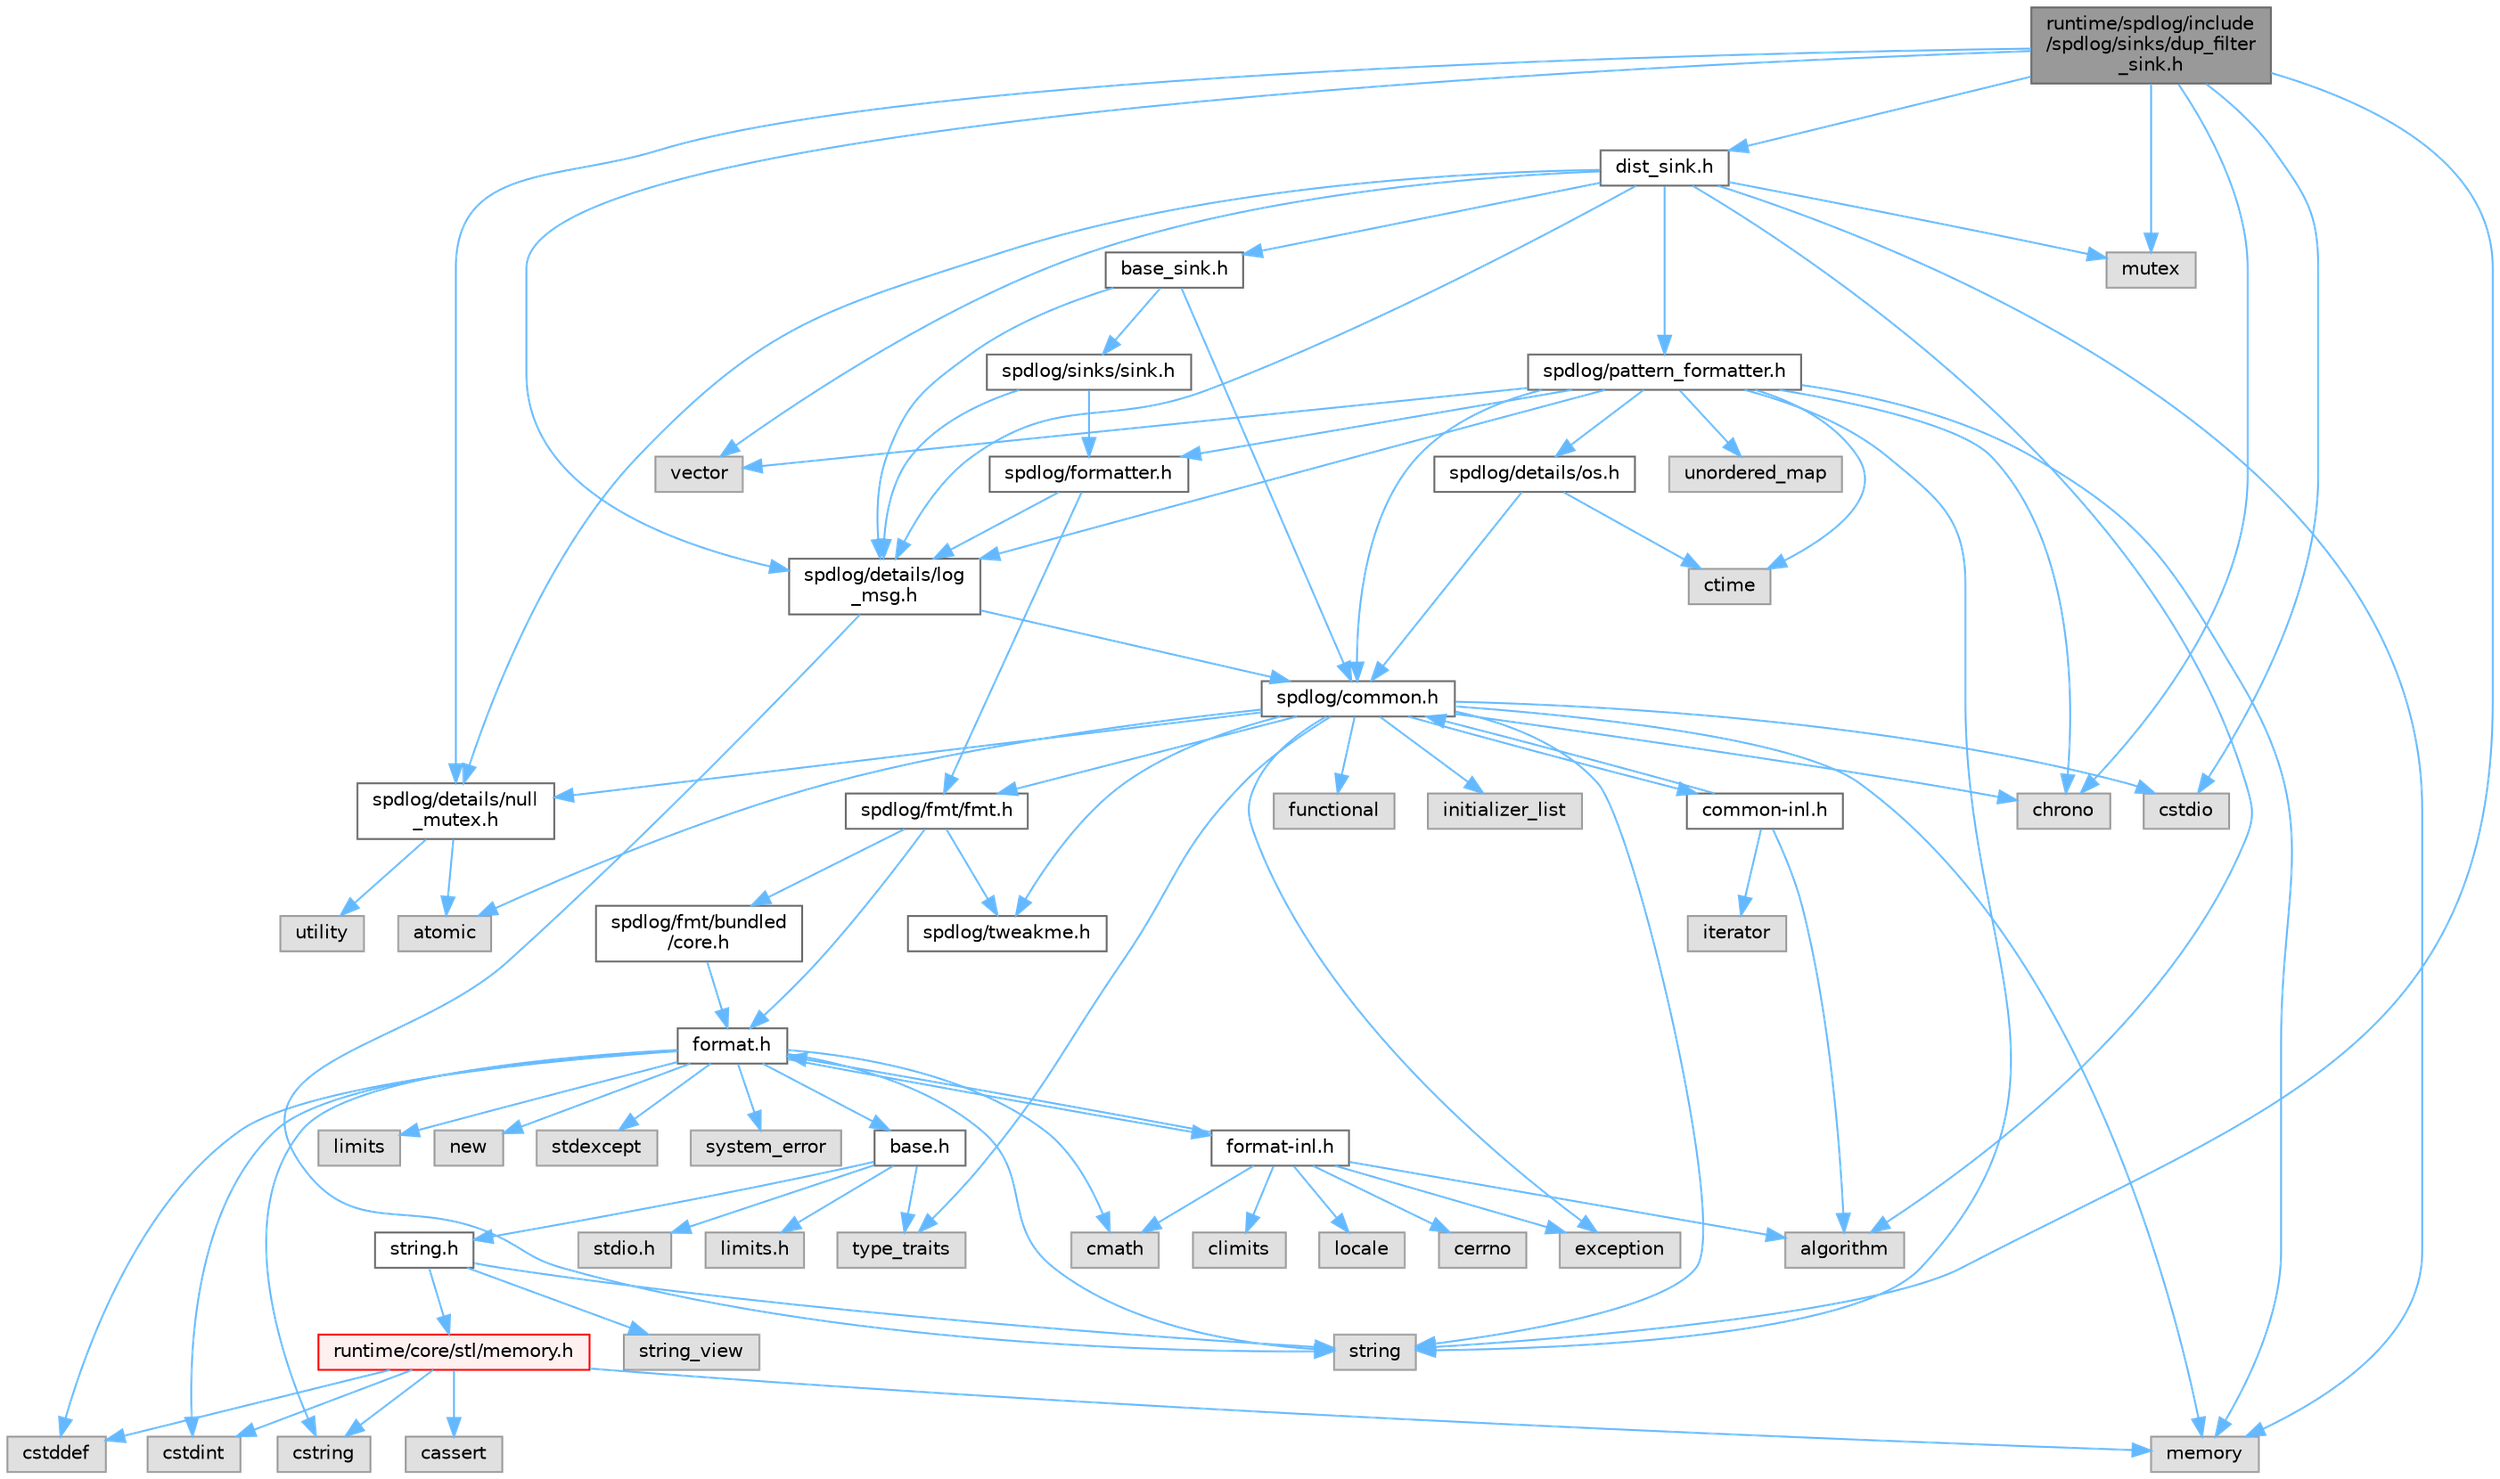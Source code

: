 digraph "runtime/spdlog/include/spdlog/sinks/dup_filter_sink.h"
{
 // LATEX_PDF_SIZE
  bgcolor="transparent";
  edge [fontname=Helvetica,fontsize=10,labelfontname=Helvetica,labelfontsize=10];
  node [fontname=Helvetica,fontsize=10,shape=box,height=0.2,width=0.4];
  Node1 [id="Node000001",label="runtime/spdlog/include\l/spdlog/sinks/dup_filter\l_sink.h",height=0.2,width=0.4,color="gray40", fillcolor="grey60", style="filled", fontcolor="black",tooltip=" "];
  Node1 -> Node2 [id="edge89_Node000001_Node000002",color="steelblue1",style="solid",tooltip=" "];
  Node2 [id="Node000002",label="dist_sink.h",height=0.2,width=0.4,color="grey40", fillcolor="white", style="filled",URL="$dist__sink_8h.html",tooltip=" "];
  Node2 -> Node3 [id="edge90_Node000002_Node000003",color="steelblue1",style="solid",tooltip=" "];
  Node3 [id="Node000003",label="base_sink.h",height=0.2,width=0.4,color="grey40", fillcolor="white", style="filled",URL="$base__sink_8h.html",tooltip=" "];
  Node3 -> Node4 [id="edge91_Node000003_Node000004",color="steelblue1",style="solid",tooltip=" "];
  Node4 [id="Node000004",label="spdlog/common.h",height=0.2,width=0.4,color="grey40", fillcolor="white", style="filled",URL="$common_8h.html",tooltip=" "];
  Node4 -> Node5 [id="edge92_Node000004_Node000005",color="steelblue1",style="solid",tooltip=" "];
  Node5 [id="Node000005",label="spdlog/details/null\l_mutex.h",height=0.2,width=0.4,color="grey40", fillcolor="white", style="filled",URL="$null__mutex_8h.html",tooltip=" "];
  Node5 -> Node6 [id="edge93_Node000005_Node000006",color="steelblue1",style="solid",tooltip=" "];
  Node6 [id="Node000006",label="atomic",height=0.2,width=0.4,color="grey60", fillcolor="#E0E0E0", style="filled",tooltip=" "];
  Node5 -> Node7 [id="edge94_Node000005_Node000007",color="steelblue1",style="solid",tooltip=" "];
  Node7 [id="Node000007",label="utility",height=0.2,width=0.4,color="grey60", fillcolor="#E0E0E0", style="filled",tooltip=" "];
  Node4 -> Node8 [id="edge95_Node000004_Node000008",color="steelblue1",style="solid",tooltip=" "];
  Node8 [id="Node000008",label="spdlog/tweakme.h",height=0.2,width=0.4,color="grey40", fillcolor="white", style="filled",URL="$tweakme_8h.html",tooltip=" "];
  Node4 -> Node6 [id="edge96_Node000004_Node000006",color="steelblue1",style="solid",tooltip=" "];
  Node4 -> Node9 [id="edge97_Node000004_Node000009",color="steelblue1",style="solid",tooltip=" "];
  Node9 [id="Node000009",label="chrono",height=0.2,width=0.4,color="grey60", fillcolor="#E0E0E0", style="filled",tooltip=" "];
  Node4 -> Node10 [id="edge98_Node000004_Node000010",color="steelblue1",style="solid",tooltip=" "];
  Node10 [id="Node000010",label="cstdio",height=0.2,width=0.4,color="grey60", fillcolor="#E0E0E0", style="filled",tooltip=" "];
  Node4 -> Node11 [id="edge99_Node000004_Node000011",color="steelblue1",style="solid",tooltip=" "];
  Node11 [id="Node000011",label="exception",height=0.2,width=0.4,color="grey60", fillcolor="#E0E0E0", style="filled",tooltip=" "];
  Node4 -> Node12 [id="edge100_Node000004_Node000012",color="steelblue1",style="solid",tooltip=" "];
  Node12 [id="Node000012",label="functional",height=0.2,width=0.4,color="grey60", fillcolor="#E0E0E0", style="filled",tooltip=" "];
  Node4 -> Node13 [id="edge101_Node000004_Node000013",color="steelblue1",style="solid",tooltip=" "];
  Node13 [id="Node000013",label="initializer_list",height=0.2,width=0.4,color="grey60", fillcolor="#E0E0E0", style="filled",tooltip=" "];
  Node4 -> Node14 [id="edge102_Node000004_Node000014",color="steelblue1",style="solid",tooltip=" "];
  Node14 [id="Node000014",label="memory",height=0.2,width=0.4,color="grey60", fillcolor="#E0E0E0", style="filled",tooltip=" "];
  Node4 -> Node15 [id="edge103_Node000004_Node000015",color="steelblue1",style="solid",tooltip=" "];
  Node15 [id="Node000015",label="string",height=0.2,width=0.4,color="grey60", fillcolor="#E0E0E0", style="filled",tooltip=" "];
  Node4 -> Node16 [id="edge104_Node000004_Node000016",color="steelblue1",style="solid",tooltip=" "];
  Node16 [id="Node000016",label="type_traits",height=0.2,width=0.4,color="grey60", fillcolor="#E0E0E0", style="filled",tooltip=" "];
  Node4 -> Node17 [id="edge105_Node000004_Node000017",color="steelblue1",style="solid",tooltip=" "];
  Node17 [id="Node000017",label="spdlog/fmt/fmt.h",height=0.2,width=0.4,color="grey40", fillcolor="white", style="filled",URL="$fmt_8h.html",tooltip=" "];
  Node17 -> Node8 [id="edge106_Node000017_Node000008",color="steelblue1",style="solid",tooltip=" "];
  Node17 -> Node18 [id="edge107_Node000017_Node000018",color="steelblue1",style="solid",tooltip=" "];
  Node18 [id="Node000018",label="spdlog/fmt/bundled\l/core.h",height=0.2,width=0.4,color="grey40", fillcolor="white", style="filled",URL="$core_8h.html",tooltip=" "];
  Node18 -> Node19 [id="edge108_Node000018_Node000019",color="steelblue1",style="solid",tooltip=" "];
  Node19 [id="Node000019",label="format.h",height=0.2,width=0.4,color="grey40", fillcolor="white", style="filled",URL="$spdlog_2include_2spdlog_2fmt_2bundled_2format_8h.html",tooltip=" "];
  Node19 -> Node20 [id="edge109_Node000019_Node000020",color="steelblue1",style="solid",tooltip=" "];
  Node20 [id="Node000020",label="base.h",height=0.2,width=0.4,color="grey40", fillcolor="white", style="filled",URL="$base_8h.html",tooltip=" "];
  Node20 -> Node21 [id="edge110_Node000020_Node000021",color="steelblue1",style="solid",tooltip=" "];
  Node21 [id="Node000021",label="limits.h",height=0.2,width=0.4,color="grey60", fillcolor="#E0E0E0", style="filled",tooltip=" "];
  Node20 -> Node22 [id="edge111_Node000020_Node000022",color="steelblue1",style="solid",tooltip=" "];
  Node22 [id="Node000022",label="stdio.h",height=0.2,width=0.4,color="grey60", fillcolor="#E0E0E0", style="filled",tooltip=" "];
  Node20 -> Node23 [id="edge112_Node000020_Node000023",color="steelblue1",style="solid",tooltip=" "];
  Node23 [id="Node000023",label="string.h",height=0.2,width=0.4,color="grey40", fillcolor="white", style="filled",URL="$string_8h.html",tooltip=" "];
  Node23 -> Node15 [id="edge113_Node000023_Node000015",color="steelblue1",style="solid",tooltip=" "];
  Node23 -> Node24 [id="edge114_Node000023_Node000024",color="steelblue1",style="solid",tooltip=" "];
  Node24 [id="Node000024",label="string_view",height=0.2,width=0.4,color="grey60", fillcolor="#E0E0E0", style="filled",tooltip=" "];
  Node23 -> Node25 [id="edge115_Node000023_Node000025",color="steelblue1",style="solid",tooltip=" "];
  Node25 [id="Node000025",label="runtime/core/stl/memory.h",height=0.2,width=0.4,color="red", fillcolor="#FFF0F0", style="filled",URL="$core_2stl_2memory_8h.html",tooltip=" "];
  Node25 -> Node26 [id="edge116_Node000025_Node000026",color="steelblue1",style="solid",tooltip=" "];
  Node26 [id="Node000026",label="cstddef",height=0.2,width=0.4,color="grey60", fillcolor="#E0E0E0", style="filled",tooltip=" "];
  Node25 -> Node27 [id="edge117_Node000025_Node000027",color="steelblue1",style="solid",tooltip=" "];
  Node27 [id="Node000027",label="cstdint",height=0.2,width=0.4,color="grey60", fillcolor="#E0E0E0", style="filled",tooltip=" "];
  Node25 -> Node28 [id="edge118_Node000025_Node000028",color="steelblue1",style="solid",tooltip=" "];
  Node28 [id="Node000028",label="cassert",height=0.2,width=0.4,color="grey60", fillcolor="#E0E0E0", style="filled",tooltip=" "];
  Node25 -> Node14 [id="edge119_Node000025_Node000014",color="steelblue1",style="solid",tooltip=" "];
  Node25 -> Node29 [id="edge120_Node000025_Node000029",color="steelblue1",style="solid",tooltip=" "];
  Node29 [id="Node000029",label="cstring",height=0.2,width=0.4,color="grey60", fillcolor="#E0E0E0", style="filled",tooltip=" "];
  Node20 -> Node16 [id="edge121_Node000020_Node000016",color="steelblue1",style="solid",tooltip=" "];
  Node19 -> Node167 [id="edge122_Node000019_Node000167",color="steelblue1",style="solid",tooltip=" "];
  Node167 [id="Node000167",label="cmath",height=0.2,width=0.4,color="grey60", fillcolor="#E0E0E0", style="filled",tooltip=" "];
  Node19 -> Node26 [id="edge123_Node000019_Node000026",color="steelblue1",style="solid",tooltip=" "];
  Node19 -> Node27 [id="edge124_Node000019_Node000027",color="steelblue1",style="solid",tooltip=" "];
  Node19 -> Node29 [id="edge125_Node000019_Node000029",color="steelblue1",style="solid",tooltip=" "];
  Node19 -> Node168 [id="edge126_Node000019_Node000168",color="steelblue1",style="solid",tooltip=" "];
  Node168 [id="Node000168",label="limits",height=0.2,width=0.4,color="grey60", fillcolor="#E0E0E0", style="filled",tooltip=" "];
  Node19 -> Node65 [id="edge127_Node000019_Node000065",color="steelblue1",style="solid",tooltip=" "];
  Node65 [id="Node000065",label="new",height=0.2,width=0.4,color="grey60", fillcolor="#E0E0E0", style="filled",tooltip=" "];
  Node19 -> Node169 [id="edge128_Node000019_Node000169",color="steelblue1",style="solid",tooltip=" "];
  Node169 [id="Node000169",label="stdexcept",height=0.2,width=0.4,color="grey60", fillcolor="#E0E0E0", style="filled",tooltip=" "];
  Node19 -> Node15 [id="edge129_Node000019_Node000015",color="steelblue1",style="solid",tooltip=" "];
  Node19 -> Node170 [id="edge130_Node000019_Node000170",color="steelblue1",style="solid",tooltip=" "];
  Node170 [id="Node000170",label="system_error",height=0.2,width=0.4,color="grey60", fillcolor="#E0E0E0", style="filled",tooltip=" "];
  Node19 -> Node171 [id="edge131_Node000019_Node000171",color="steelblue1",style="solid",tooltip=" "];
  Node171 [id="Node000171",label="format-inl.h",height=0.2,width=0.4,color="grey40", fillcolor="white", style="filled",URL="$format-inl_8h.html",tooltip=" "];
  Node171 -> Node172 [id="edge132_Node000171_Node000172",color="steelblue1",style="solid",tooltip=" "];
  Node172 [id="Node000172",label="algorithm",height=0.2,width=0.4,color="grey60", fillcolor="#E0E0E0", style="filled",tooltip=" "];
  Node171 -> Node173 [id="edge133_Node000171_Node000173",color="steelblue1",style="solid",tooltip=" "];
  Node173 [id="Node000173",label="cerrno",height=0.2,width=0.4,color="grey60", fillcolor="#E0E0E0", style="filled",tooltip=" "];
  Node171 -> Node174 [id="edge134_Node000171_Node000174",color="steelblue1",style="solid",tooltip=" "];
  Node174 [id="Node000174",label="climits",height=0.2,width=0.4,color="grey60", fillcolor="#E0E0E0", style="filled",tooltip=" "];
  Node171 -> Node167 [id="edge135_Node000171_Node000167",color="steelblue1",style="solid",tooltip=" "];
  Node171 -> Node11 [id="edge136_Node000171_Node000011",color="steelblue1",style="solid",tooltip=" "];
  Node171 -> Node19 [id="edge137_Node000171_Node000019",color="steelblue1",style="solid",tooltip=" "];
  Node171 -> Node175 [id="edge138_Node000171_Node000175",color="steelblue1",style="solid",tooltip=" "];
  Node175 [id="Node000175",label="locale",height=0.2,width=0.4,color="grey60", fillcolor="#E0E0E0", style="filled",tooltip=" "];
  Node17 -> Node19 [id="edge139_Node000017_Node000019",color="steelblue1",style="solid",tooltip=" "];
  Node4 -> Node176 [id="edge140_Node000004_Node000176",color="steelblue1",style="solid",tooltip=" "];
  Node176 [id="Node000176",label="common-inl.h",height=0.2,width=0.4,color="grey40", fillcolor="white", style="filled",URL="$common-inl_8h.html",tooltip=" "];
  Node176 -> Node4 [id="edge141_Node000176_Node000004",color="steelblue1",style="solid",tooltip=" "];
  Node176 -> Node172 [id="edge142_Node000176_Node000172",color="steelblue1",style="solid",tooltip=" "];
  Node176 -> Node177 [id="edge143_Node000176_Node000177",color="steelblue1",style="solid",tooltip=" "];
  Node177 [id="Node000177",label="iterator",height=0.2,width=0.4,color="grey60", fillcolor="#E0E0E0", style="filled",tooltip=" "];
  Node3 -> Node178 [id="edge144_Node000003_Node000178",color="steelblue1",style="solid",tooltip=" "];
  Node178 [id="Node000178",label="spdlog/details/log\l_msg.h",height=0.2,width=0.4,color="grey40", fillcolor="white", style="filled",URL="$log__msg_8h.html",tooltip=" "];
  Node178 -> Node4 [id="edge145_Node000178_Node000004",color="steelblue1",style="solid",tooltip=" "];
  Node178 -> Node15 [id="edge146_Node000178_Node000015",color="steelblue1",style="solid",tooltip=" "];
  Node3 -> Node179 [id="edge147_Node000003_Node000179",color="steelblue1",style="solid",tooltip=" "];
  Node179 [id="Node000179",label="spdlog/sinks/sink.h",height=0.2,width=0.4,color="grey40", fillcolor="white", style="filled",URL="$sink_8h.html",tooltip=" "];
  Node179 -> Node178 [id="edge148_Node000179_Node000178",color="steelblue1",style="solid",tooltip=" "];
  Node179 -> Node180 [id="edge149_Node000179_Node000180",color="steelblue1",style="solid",tooltip=" "];
  Node180 [id="Node000180",label="spdlog/formatter.h",height=0.2,width=0.4,color="grey40", fillcolor="white", style="filled",URL="$formatter_8h.html",tooltip=" "];
  Node180 -> Node178 [id="edge150_Node000180_Node000178",color="steelblue1",style="solid",tooltip=" "];
  Node180 -> Node17 [id="edge151_Node000180_Node000017",color="steelblue1",style="solid",tooltip=" "];
  Node2 -> Node178 [id="edge152_Node000002_Node000178",color="steelblue1",style="solid",tooltip=" "];
  Node2 -> Node5 [id="edge153_Node000002_Node000005",color="steelblue1",style="solid",tooltip=" "];
  Node2 -> Node181 [id="edge154_Node000002_Node000181",color="steelblue1",style="solid",tooltip=" "];
  Node181 [id="Node000181",label="spdlog/pattern_formatter.h",height=0.2,width=0.4,color="grey40", fillcolor="white", style="filled",URL="$pattern__formatter_8h.html",tooltip=" "];
  Node181 -> Node4 [id="edge155_Node000181_Node000004",color="steelblue1",style="solid",tooltip=" "];
  Node181 -> Node178 [id="edge156_Node000181_Node000178",color="steelblue1",style="solid",tooltip=" "];
  Node181 -> Node182 [id="edge157_Node000181_Node000182",color="steelblue1",style="solid",tooltip=" "];
  Node182 [id="Node000182",label="spdlog/details/os.h",height=0.2,width=0.4,color="grey40", fillcolor="white", style="filled",URL="$details_2os_8h.html",tooltip=" "];
  Node182 -> Node183 [id="edge158_Node000182_Node000183",color="steelblue1",style="solid",tooltip=" "];
  Node183 [id="Node000183",label="ctime",height=0.2,width=0.4,color="grey60", fillcolor="#E0E0E0", style="filled",tooltip=" "];
  Node182 -> Node4 [id="edge159_Node000182_Node000004",color="steelblue1",style="solid",tooltip=" "];
  Node181 -> Node180 [id="edge160_Node000181_Node000180",color="steelblue1",style="solid",tooltip=" "];
  Node181 -> Node9 [id="edge161_Node000181_Node000009",color="steelblue1",style="solid",tooltip=" "];
  Node181 -> Node183 [id="edge162_Node000181_Node000183",color="steelblue1",style="solid",tooltip=" "];
  Node181 -> Node14 [id="edge163_Node000181_Node000014",color="steelblue1",style="solid",tooltip=" "];
  Node181 -> Node15 [id="edge164_Node000181_Node000015",color="steelblue1",style="solid",tooltip=" "];
  Node181 -> Node184 [id="edge165_Node000181_Node000184",color="steelblue1",style="solid",tooltip=" "];
  Node184 [id="Node000184",label="unordered_map",height=0.2,width=0.4,color="grey60", fillcolor="#E0E0E0", style="filled",tooltip=" "];
  Node181 -> Node185 [id="edge166_Node000181_Node000185",color="steelblue1",style="solid",tooltip=" "];
  Node185 [id="Node000185",label="vector",height=0.2,width=0.4,color="grey60", fillcolor="#E0E0E0", style="filled",tooltip=" "];
  Node2 -> Node172 [id="edge167_Node000002_Node000172",color="steelblue1",style="solid",tooltip=" "];
  Node2 -> Node14 [id="edge168_Node000002_Node000014",color="steelblue1",style="solid",tooltip=" "];
  Node2 -> Node186 [id="edge169_Node000002_Node000186",color="steelblue1",style="solid",tooltip=" "];
  Node186 [id="Node000186",label="mutex",height=0.2,width=0.4,color="grey60", fillcolor="#E0E0E0", style="filled",tooltip=" "];
  Node2 -> Node185 [id="edge170_Node000002_Node000185",color="steelblue1",style="solid",tooltip=" "];
  Node1 -> Node178 [id="edge171_Node000001_Node000178",color="steelblue1",style="solid",tooltip=" "];
  Node1 -> Node5 [id="edge172_Node000001_Node000005",color="steelblue1",style="solid",tooltip=" "];
  Node1 -> Node9 [id="edge173_Node000001_Node000009",color="steelblue1",style="solid",tooltip=" "];
  Node1 -> Node10 [id="edge174_Node000001_Node000010",color="steelblue1",style="solid",tooltip=" "];
  Node1 -> Node186 [id="edge175_Node000001_Node000186",color="steelblue1",style="solid",tooltip=" "];
  Node1 -> Node15 [id="edge176_Node000001_Node000015",color="steelblue1",style="solid",tooltip=" "];
}
